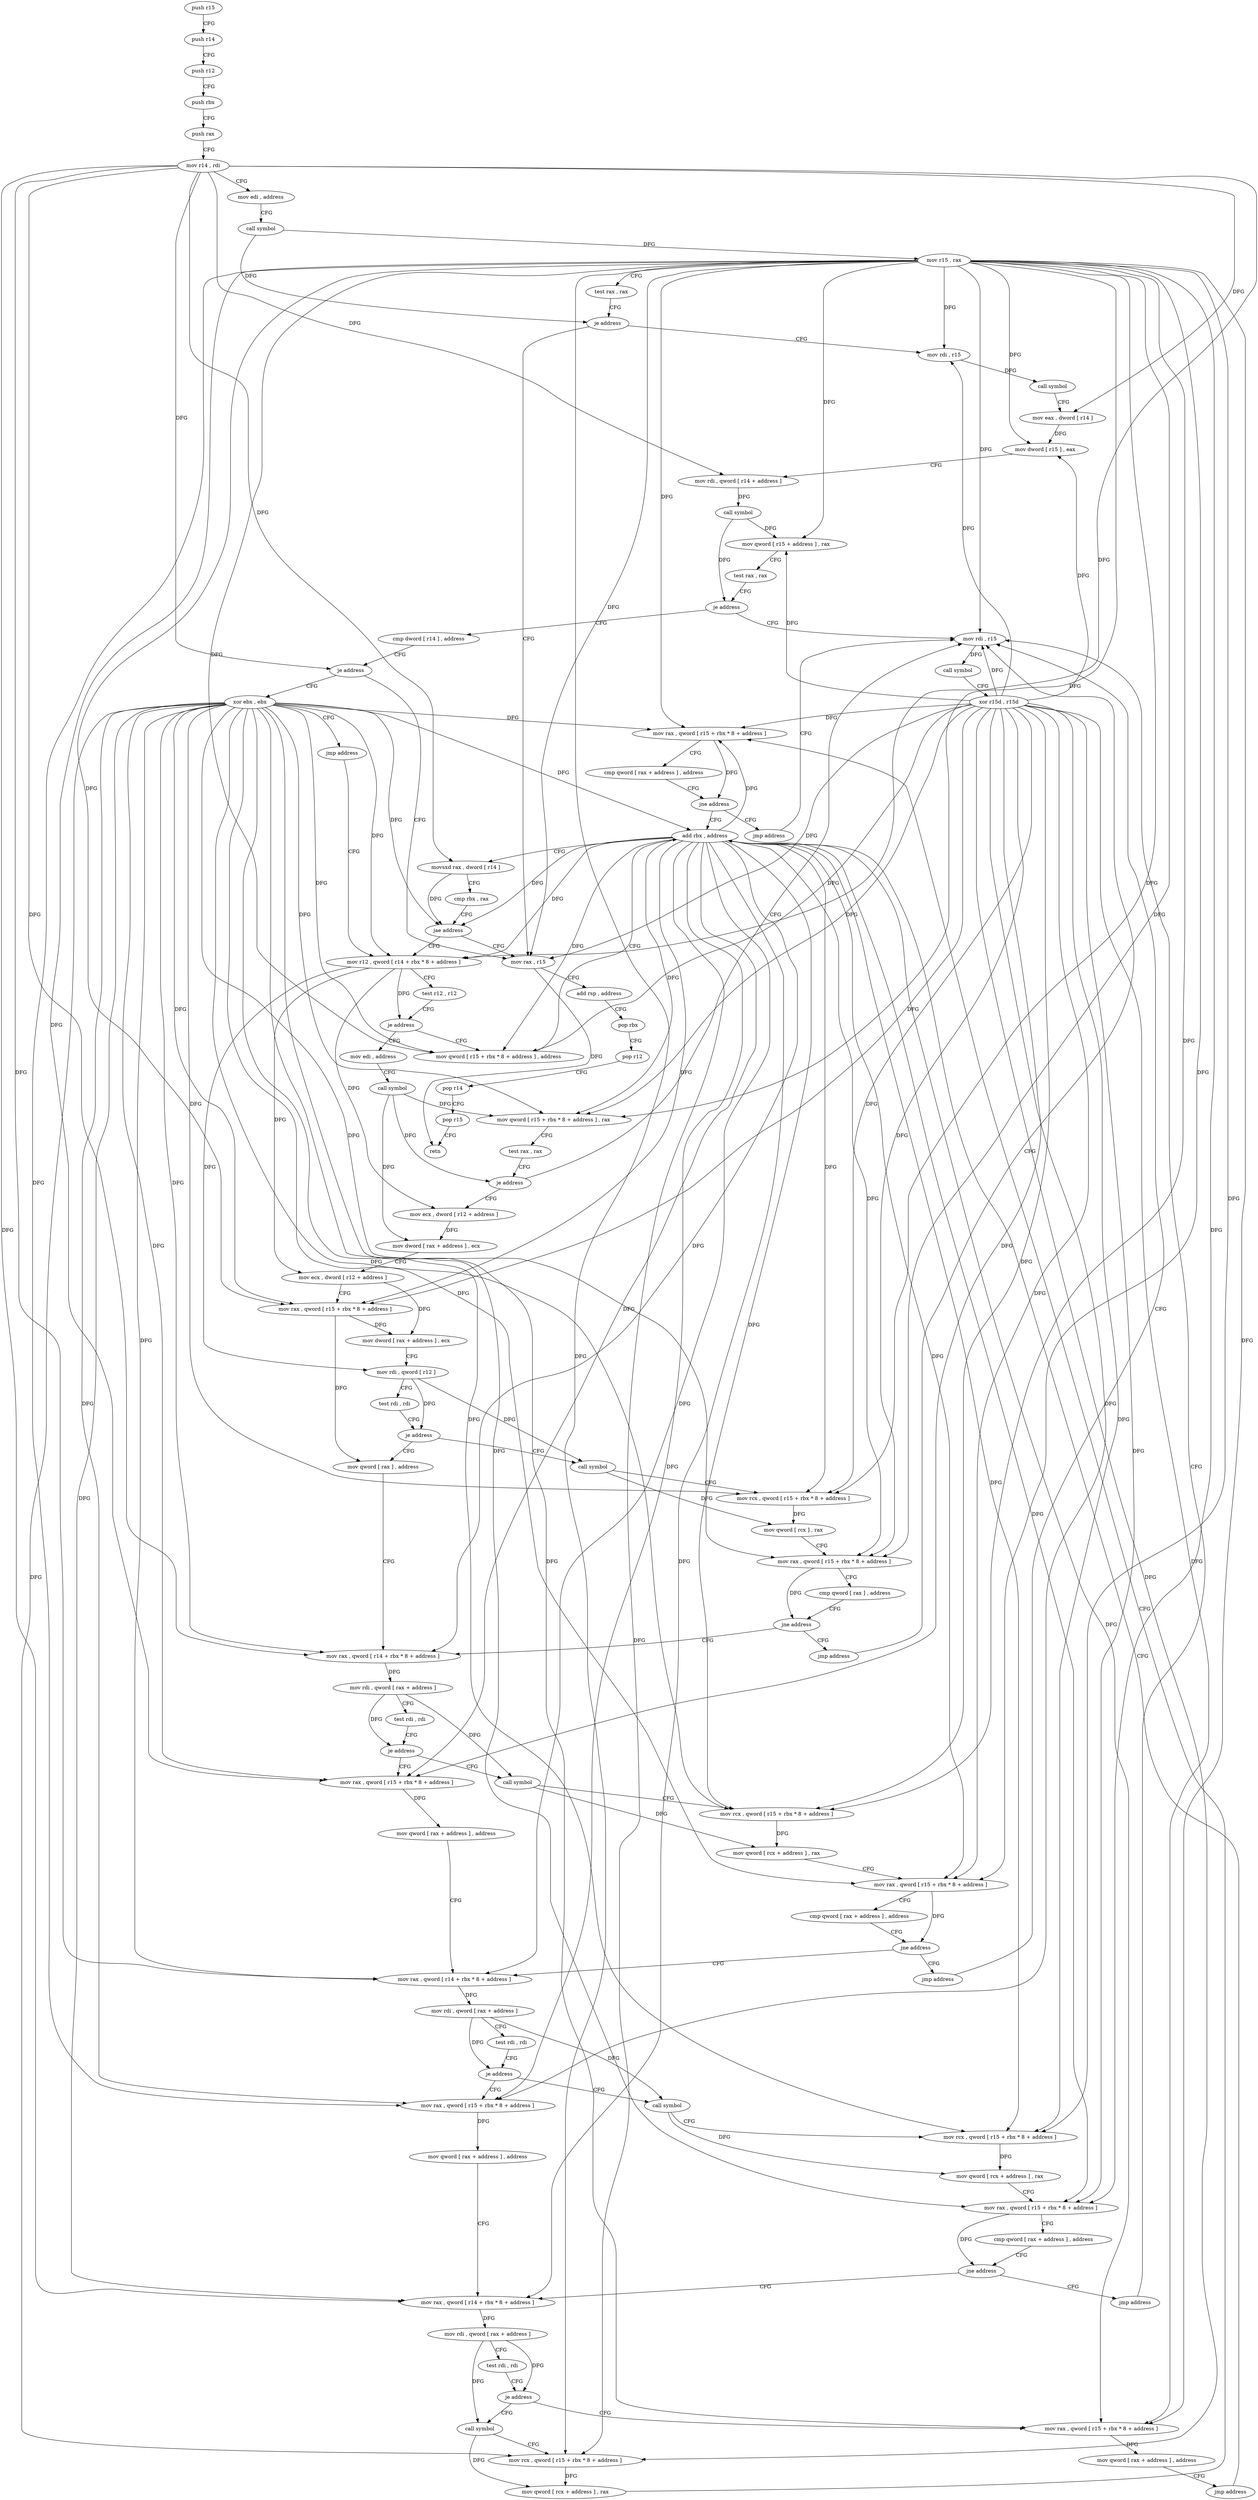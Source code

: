 digraph "func" {
"137248" [label = "push r15" ]
"137250" [label = "push r14" ]
"137252" [label = "push r12" ]
"137254" [label = "push rbx" ]
"137255" [label = "push rax" ]
"137256" [label = "mov r14 , rdi" ]
"137259" [label = "mov edi , address" ]
"137264" [label = "call symbol" ]
"137269" [label = "mov r15 , rax" ]
"137272" [label = "test rax , rax" ]
"137275" [label = "je address" ]
"137693" [label = "mov rax , r15" ]
"137281" [label = "mov rdi , r15" ]
"137696" [label = "add rsp , address" ]
"137700" [label = "pop rbx" ]
"137701" [label = "pop r12" ]
"137703" [label = "pop r14" ]
"137705" [label = "pop r15" ]
"137707" [label = "retn" ]
"137284" [label = "call symbol" ]
"137289" [label = "mov eax , dword [ r14 ]" ]
"137292" [label = "mov dword [ r15 ] , eax" ]
"137295" [label = "mov rdi , qword [ r14 + address ]" ]
"137299" [label = "call symbol" ]
"137304" [label = "mov qword [ r15 + address ] , rax" ]
"137308" [label = "test rax , rax" ]
"137311" [label = "je address" ]
"137682" [label = "mov rdi , r15" ]
"137317" [label = "cmp dword [ r14 ] , address" ]
"137685" [label = "call symbol" ]
"137690" [label = "xor r15d , r15d" ]
"137321" [label = "je address" ]
"137327" [label = "xor ebx , ebx" ]
"137329" [label = "jmp address" ]
"137369" [label = "mov r12 , qword [ r14 + rbx * 8 + address ]" ]
"137374" [label = "test r12 , r12" ]
"137377" [label = "je address" ]
"137344" [label = "mov qword [ r15 + rbx * 8 + address ] , address" ]
"137379" [label = "mov edi , address" ]
"137353" [label = "add rbx , address" ]
"137384" [label = "call symbol" ]
"137389" [label = "mov qword [ r15 + rbx * 8 + address ] , rax" ]
"137394" [label = "test rax , rax" ]
"137397" [label = "je address" ]
"137403" [label = "mov ecx , dword [ r12 + address ]" ]
"137408" [label = "mov dword [ rax + address ] , ecx" ]
"137411" [label = "mov ecx , dword [ r12 + address ]" ]
"137416" [label = "mov rax , qword [ r15 + rbx * 8 + address ]" ]
"137421" [label = "mov dword [ rax + address ] , ecx" ]
"137424" [label = "mov rdi , qword [ r12 ]" ]
"137428" [label = "test rdi , rdi" ]
"137431" [label = "je address" ]
"137472" [label = "mov qword [ rax ] , address" ]
"137433" [label = "call symbol" ]
"137479" [label = "mov rax , qword [ r14 + rbx * 8 + address ]" ]
"137438" [label = "mov rcx , qword [ r15 + rbx * 8 + address ]" ]
"137443" [label = "mov qword [ rcx ] , rax" ]
"137446" [label = "mov rax , qword [ r15 + rbx * 8 + address ]" ]
"137451" [label = "cmp qword [ rax ] , address" ]
"137455" [label = "jne address" ]
"137457" [label = "jmp address" ]
"137536" [label = "mov rax , qword [ r15 + rbx * 8 + address ]" ]
"137541" [label = "mov qword [ rax + address ] , address" ]
"137549" [label = "mov rax , qword [ r14 + rbx * 8 + address ]" ]
"137493" [label = "call symbol" ]
"137498" [label = "mov rcx , qword [ r15 + rbx * 8 + address ]" ]
"137503" [label = "mov qword [ rcx + address ] , rax" ]
"137507" [label = "mov rax , qword [ r15 + rbx * 8 + address ]" ]
"137512" [label = "cmp qword [ rax + address ] , address" ]
"137517" [label = "jne address" ]
"137519" [label = "jmp address" ]
"137484" [label = "mov rdi , qword [ rax + address ]" ]
"137488" [label = "test rdi , rdi" ]
"137491" [label = "je address" ]
"137600" [label = "mov rax , qword [ r15 + rbx * 8 + address ]" ]
"137605" [label = "mov qword [ rax + address ] , address" ]
"137613" [label = "mov rax , qword [ r14 + rbx * 8 + address ]" ]
"137563" [label = "call symbol" ]
"137568" [label = "mov rcx , qword [ r15 + rbx * 8 + address ]" ]
"137573" [label = "mov qword [ rcx + address ] , rax" ]
"137577" [label = "mov rax , qword [ r15 + rbx * 8 + address ]" ]
"137582" [label = "cmp qword [ rax + address ] , address" ]
"137587" [label = "jne address" ]
"137589" [label = "jmp address" ]
"137554" [label = "mov rdi , qword [ rax + address ]" ]
"137558" [label = "test rdi , rdi" ]
"137561" [label = "je address" ]
"137664" [label = "mov rax , qword [ r15 + rbx * 8 + address ]" ]
"137669" [label = "mov qword [ rax + address ] , address" ]
"137677" [label = "jmp address" ]
"137627" [label = "call symbol" ]
"137632" [label = "mov rcx , qword [ r15 + rbx * 8 + address ]" ]
"137637" [label = "mov qword [ rcx + address ] , rax" ]
"137641" [label = "mov rax , qword [ r15 + rbx * 8 + address ]" ]
"137646" [label = "cmp qword [ rax + address ] , address" ]
"137651" [label = "jne address" ]
"137657" [label = "jmp address" ]
"137618" [label = "mov rdi , qword [ rax + address ]" ]
"137622" [label = "test rdi , rdi" ]
"137625" [label = "je address" ]
"137357" [label = "movsxd rax , dword [ r14 ]" ]
"137360" [label = "cmp rbx , rax" ]
"137363" [label = "jae address" ]
"137248" -> "137250" [ label = "CFG" ]
"137250" -> "137252" [ label = "CFG" ]
"137252" -> "137254" [ label = "CFG" ]
"137254" -> "137255" [ label = "CFG" ]
"137255" -> "137256" [ label = "CFG" ]
"137256" -> "137259" [ label = "CFG" ]
"137256" -> "137289" [ label = "DFG" ]
"137256" -> "137295" [ label = "DFG" ]
"137256" -> "137321" [ label = "DFG" ]
"137256" -> "137369" [ label = "DFG" ]
"137256" -> "137357" [ label = "DFG" ]
"137256" -> "137479" [ label = "DFG" ]
"137256" -> "137549" [ label = "DFG" ]
"137256" -> "137613" [ label = "DFG" ]
"137259" -> "137264" [ label = "CFG" ]
"137264" -> "137269" [ label = "DFG" ]
"137264" -> "137275" [ label = "DFG" ]
"137269" -> "137272" [ label = "CFG" ]
"137269" -> "137693" [ label = "DFG" ]
"137269" -> "137281" [ label = "DFG" ]
"137269" -> "137292" [ label = "DFG" ]
"137269" -> "137304" [ label = "DFG" ]
"137269" -> "137682" [ label = "DFG" ]
"137269" -> "137344" [ label = "DFG" ]
"137269" -> "137389" [ label = "DFG" ]
"137269" -> "137416" [ label = "DFG" ]
"137269" -> "137438" [ label = "DFG" ]
"137269" -> "137446" [ label = "DFG" ]
"137269" -> "137536" [ label = "DFG" ]
"137269" -> "137498" [ label = "DFG" ]
"137269" -> "137507" [ label = "DFG" ]
"137269" -> "137600" [ label = "DFG" ]
"137269" -> "137568" [ label = "DFG" ]
"137269" -> "137577" [ label = "DFG" ]
"137269" -> "137664" [ label = "DFG" ]
"137269" -> "137632" [ label = "DFG" ]
"137269" -> "137641" [ label = "DFG" ]
"137272" -> "137275" [ label = "CFG" ]
"137275" -> "137693" [ label = "CFG" ]
"137275" -> "137281" [ label = "CFG" ]
"137693" -> "137696" [ label = "CFG" ]
"137693" -> "137707" [ label = "DFG" ]
"137281" -> "137284" [ label = "DFG" ]
"137696" -> "137700" [ label = "CFG" ]
"137700" -> "137701" [ label = "CFG" ]
"137701" -> "137703" [ label = "CFG" ]
"137703" -> "137705" [ label = "CFG" ]
"137705" -> "137707" [ label = "CFG" ]
"137284" -> "137289" [ label = "CFG" ]
"137289" -> "137292" [ label = "DFG" ]
"137292" -> "137295" [ label = "CFG" ]
"137295" -> "137299" [ label = "DFG" ]
"137299" -> "137304" [ label = "DFG" ]
"137299" -> "137311" [ label = "DFG" ]
"137304" -> "137308" [ label = "CFG" ]
"137308" -> "137311" [ label = "CFG" ]
"137311" -> "137682" [ label = "CFG" ]
"137311" -> "137317" [ label = "CFG" ]
"137682" -> "137685" [ label = "DFG" ]
"137317" -> "137321" [ label = "CFG" ]
"137685" -> "137690" [ label = "CFG" ]
"137690" -> "137693" [ label = "DFG" ]
"137690" -> "137281" [ label = "DFG" ]
"137690" -> "137682" [ label = "DFG" ]
"137690" -> "137292" [ label = "DFG" ]
"137690" -> "137304" [ label = "DFG" ]
"137690" -> "137344" [ label = "DFG" ]
"137690" -> "137389" [ label = "DFG" ]
"137690" -> "137416" [ label = "DFG" ]
"137690" -> "137438" [ label = "DFG" ]
"137690" -> "137446" [ label = "DFG" ]
"137690" -> "137536" [ label = "DFG" ]
"137690" -> "137498" [ label = "DFG" ]
"137690" -> "137507" [ label = "DFG" ]
"137690" -> "137600" [ label = "DFG" ]
"137690" -> "137568" [ label = "DFG" ]
"137690" -> "137577" [ label = "DFG" ]
"137690" -> "137664" [ label = "DFG" ]
"137690" -> "137632" [ label = "DFG" ]
"137690" -> "137641" [ label = "DFG" ]
"137321" -> "137693" [ label = "CFG" ]
"137321" -> "137327" [ label = "CFG" ]
"137327" -> "137329" [ label = "CFG" ]
"137327" -> "137369" [ label = "DFG" ]
"137327" -> "137344" [ label = "DFG" ]
"137327" -> "137389" [ label = "DFG" ]
"137327" -> "137353" [ label = "DFG" ]
"137327" -> "137363" [ label = "DFG" ]
"137327" -> "137416" [ label = "DFG" ]
"137327" -> "137438" [ label = "DFG" ]
"137327" -> "137446" [ label = "DFG" ]
"137327" -> "137479" [ label = "DFG" ]
"137327" -> "137536" [ label = "DFG" ]
"137327" -> "137498" [ label = "DFG" ]
"137327" -> "137507" [ label = "DFG" ]
"137327" -> "137549" [ label = "DFG" ]
"137327" -> "137600" [ label = "DFG" ]
"137327" -> "137568" [ label = "DFG" ]
"137327" -> "137577" [ label = "DFG" ]
"137327" -> "137613" [ label = "DFG" ]
"137327" -> "137664" [ label = "DFG" ]
"137327" -> "137632" [ label = "DFG" ]
"137327" -> "137641" [ label = "DFG" ]
"137329" -> "137369" [ label = "CFG" ]
"137369" -> "137374" [ label = "CFG" ]
"137369" -> "137377" [ label = "DFG" ]
"137369" -> "137403" [ label = "DFG" ]
"137369" -> "137411" [ label = "DFG" ]
"137369" -> "137424" [ label = "DFG" ]
"137374" -> "137377" [ label = "CFG" ]
"137377" -> "137344" [ label = "CFG" ]
"137377" -> "137379" [ label = "CFG" ]
"137344" -> "137353" [ label = "CFG" ]
"137379" -> "137384" [ label = "CFG" ]
"137353" -> "137357" [ label = "CFG" ]
"137353" -> "137369" [ label = "DFG" ]
"137353" -> "137344" [ label = "DFG" ]
"137353" -> "137389" [ label = "DFG" ]
"137353" -> "137363" [ label = "DFG" ]
"137353" -> "137416" [ label = "DFG" ]
"137353" -> "137438" [ label = "DFG" ]
"137353" -> "137446" [ label = "DFG" ]
"137353" -> "137479" [ label = "DFG" ]
"137353" -> "137536" [ label = "DFG" ]
"137353" -> "137498" [ label = "DFG" ]
"137353" -> "137507" [ label = "DFG" ]
"137353" -> "137549" [ label = "DFG" ]
"137353" -> "137600" [ label = "DFG" ]
"137353" -> "137568" [ label = "DFG" ]
"137353" -> "137577" [ label = "DFG" ]
"137353" -> "137613" [ label = "DFG" ]
"137353" -> "137664" [ label = "DFG" ]
"137353" -> "137632" [ label = "DFG" ]
"137353" -> "137641" [ label = "DFG" ]
"137384" -> "137389" [ label = "DFG" ]
"137384" -> "137397" [ label = "DFG" ]
"137384" -> "137408" [ label = "DFG" ]
"137389" -> "137394" [ label = "CFG" ]
"137394" -> "137397" [ label = "CFG" ]
"137397" -> "137682" [ label = "CFG" ]
"137397" -> "137403" [ label = "CFG" ]
"137403" -> "137408" [ label = "DFG" ]
"137408" -> "137411" [ label = "CFG" ]
"137411" -> "137416" [ label = "CFG" ]
"137411" -> "137421" [ label = "DFG" ]
"137416" -> "137421" [ label = "DFG" ]
"137416" -> "137472" [ label = "DFG" ]
"137421" -> "137424" [ label = "CFG" ]
"137424" -> "137428" [ label = "CFG" ]
"137424" -> "137431" [ label = "DFG" ]
"137424" -> "137433" [ label = "DFG" ]
"137428" -> "137431" [ label = "CFG" ]
"137431" -> "137472" [ label = "CFG" ]
"137431" -> "137433" [ label = "CFG" ]
"137472" -> "137479" [ label = "CFG" ]
"137433" -> "137438" [ label = "CFG" ]
"137433" -> "137443" [ label = "DFG" ]
"137479" -> "137484" [ label = "DFG" ]
"137438" -> "137443" [ label = "DFG" ]
"137443" -> "137446" [ label = "CFG" ]
"137446" -> "137451" [ label = "CFG" ]
"137446" -> "137455" [ label = "DFG" ]
"137451" -> "137455" [ label = "CFG" ]
"137455" -> "137479" [ label = "CFG" ]
"137455" -> "137457" [ label = "CFG" ]
"137457" -> "137682" [ label = "CFG" ]
"137536" -> "137541" [ label = "DFG" ]
"137541" -> "137549" [ label = "CFG" ]
"137549" -> "137554" [ label = "DFG" ]
"137493" -> "137498" [ label = "CFG" ]
"137493" -> "137503" [ label = "DFG" ]
"137498" -> "137503" [ label = "DFG" ]
"137503" -> "137507" [ label = "CFG" ]
"137507" -> "137512" [ label = "CFG" ]
"137507" -> "137517" [ label = "DFG" ]
"137512" -> "137517" [ label = "CFG" ]
"137517" -> "137549" [ label = "CFG" ]
"137517" -> "137519" [ label = "CFG" ]
"137519" -> "137682" [ label = "CFG" ]
"137484" -> "137488" [ label = "CFG" ]
"137484" -> "137491" [ label = "DFG" ]
"137484" -> "137493" [ label = "DFG" ]
"137488" -> "137491" [ label = "CFG" ]
"137491" -> "137536" [ label = "CFG" ]
"137491" -> "137493" [ label = "CFG" ]
"137600" -> "137605" [ label = "DFG" ]
"137605" -> "137613" [ label = "CFG" ]
"137613" -> "137618" [ label = "DFG" ]
"137563" -> "137568" [ label = "CFG" ]
"137563" -> "137573" [ label = "DFG" ]
"137568" -> "137573" [ label = "DFG" ]
"137573" -> "137577" [ label = "CFG" ]
"137577" -> "137582" [ label = "CFG" ]
"137577" -> "137587" [ label = "DFG" ]
"137582" -> "137587" [ label = "CFG" ]
"137587" -> "137613" [ label = "CFG" ]
"137587" -> "137589" [ label = "CFG" ]
"137589" -> "137682" [ label = "CFG" ]
"137554" -> "137558" [ label = "CFG" ]
"137554" -> "137561" [ label = "DFG" ]
"137554" -> "137563" [ label = "DFG" ]
"137558" -> "137561" [ label = "CFG" ]
"137561" -> "137600" [ label = "CFG" ]
"137561" -> "137563" [ label = "CFG" ]
"137664" -> "137669" [ label = "DFG" ]
"137669" -> "137677" [ label = "CFG" ]
"137677" -> "137353" [ label = "CFG" ]
"137627" -> "137632" [ label = "CFG" ]
"137627" -> "137637" [ label = "DFG" ]
"137632" -> "137637" [ label = "DFG" ]
"137637" -> "137641" [ label = "CFG" ]
"137641" -> "137646" [ label = "CFG" ]
"137641" -> "137651" [ label = "DFG" ]
"137646" -> "137651" [ label = "CFG" ]
"137651" -> "137353" [ label = "CFG" ]
"137651" -> "137657" [ label = "CFG" ]
"137657" -> "137682" [ label = "CFG" ]
"137618" -> "137622" [ label = "CFG" ]
"137618" -> "137625" [ label = "DFG" ]
"137618" -> "137627" [ label = "DFG" ]
"137622" -> "137625" [ label = "CFG" ]
"137625" -> "137664" [ label = "CFG" ]
"137625" -> "137627" [ label = "CFG" ]
"137357" -> "137360" [ label = "CFG" ]
"137357" -> "137363" [ label = "DFG" ]
"137360" -> "137363" [ label = "CFG" ]
"137363" -> "137693" [ label = "CFG" ]
"137363" -> "137369" [ label = "CFG" ]
}
